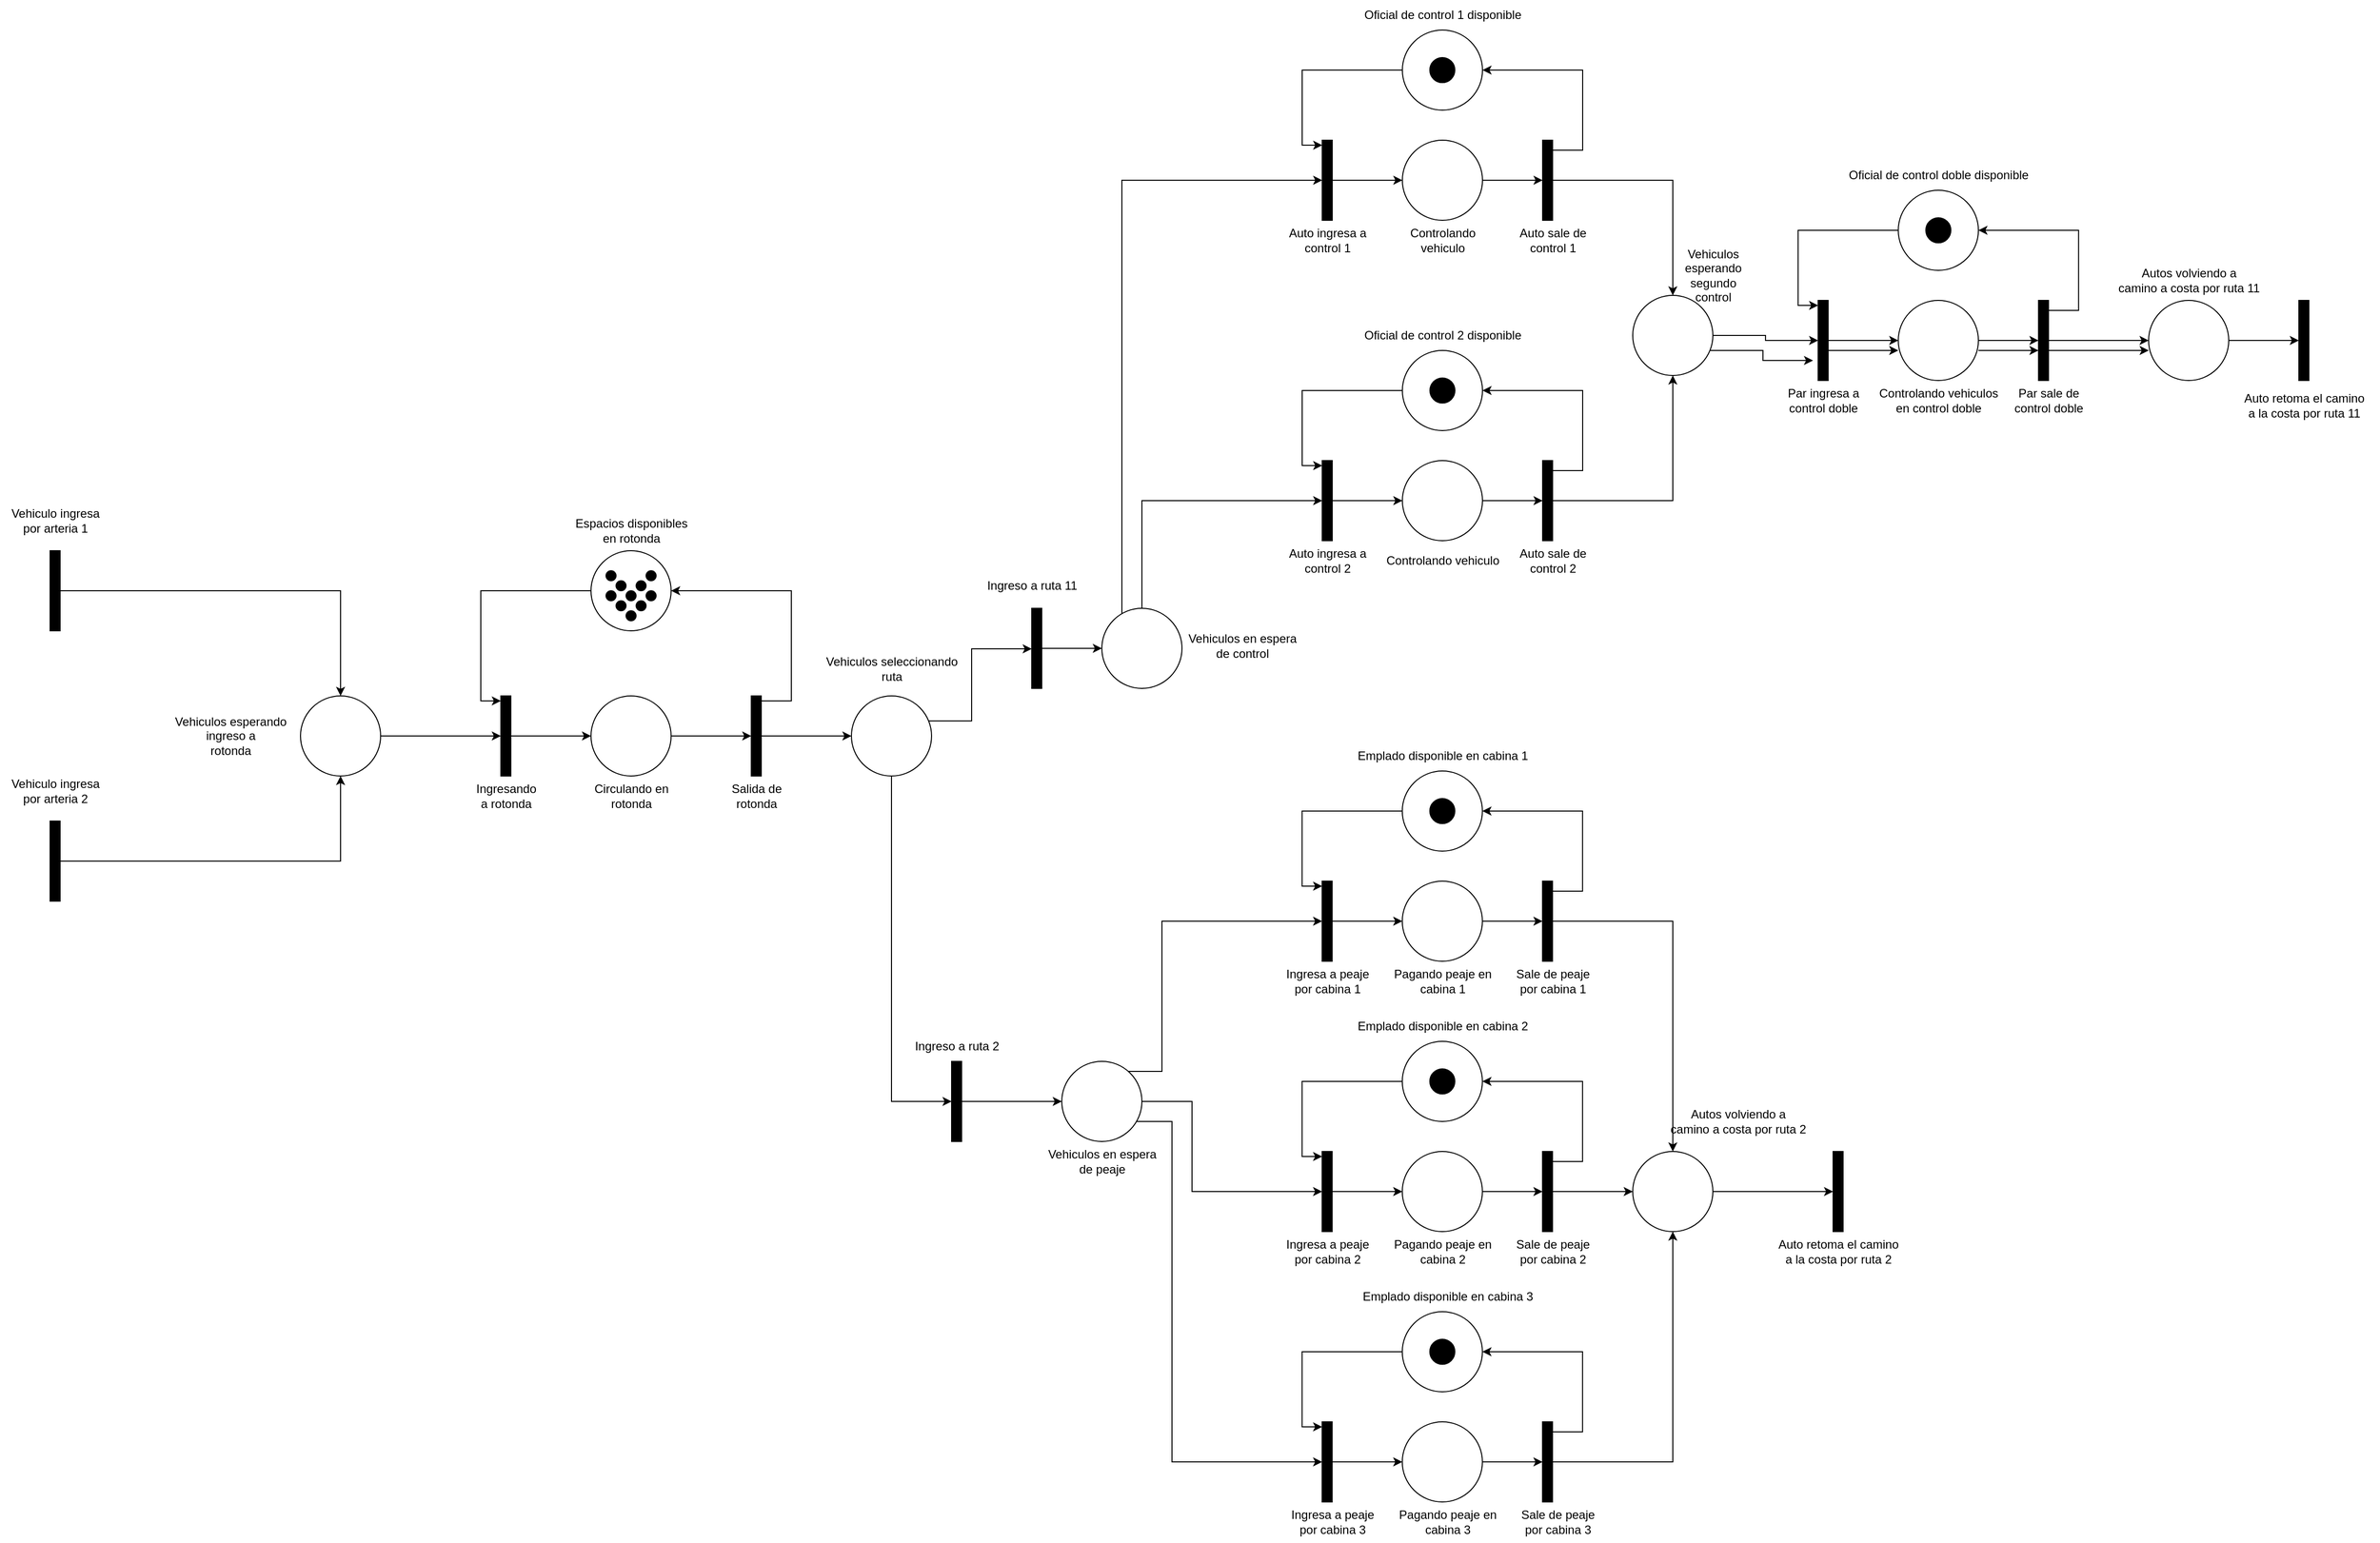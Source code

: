 <mxfile version="24.8.3">
  <diagram name="Page-1" id="QIeu3MbxbPxealTcZrC9">
    <mxGraphModel dx="4145" dy="2075" grid="1" gridSize="10" guides="1" tooltips="1" connect="1" arrows="1" fold="1" page="1" pageScale="1" pageWidth="1100" pageHeight="850" math="0" shadow="0">
      <root>
        <mxCell id="0" />
        <mxCell id="1" parent="0" />
        <mxCell id="9XWHqQ000PLASVVAu-tf-6" value="" style="edgeStyle=orthogonalEdgeStyle;rounded=0;orthogonalLoop=1;jettySize=auto;html=1;curved=0;entryX=0.5;entryY=0;entryDx=0;entryDy=0;" edge="1" parent="1" source="9XWHqQ000PLASVVAu-tf-1" target="9XWHqQ000PLASVVAu-tf-11">
          <mxGeometry relative="1" as="geometry">
            <mxPoint x="230" y="670" as="targetPoint" />
          </mxGeometry>
        </mxCell>
        <mxCell id="9XWHqQ000PLASVVAu-tf-1" value="" style="html=1;points=[[0,0,0,0,5],[0,1,0,0,-5],[1,0,0,0,5],[1,1,0,0,-5]];perimeter=orthogonalPerimeter;outlineConnect=0;targetShapes=umlLifeline;portConstraint=eastwest;newEdgeStyle={&quot;curved&quot;:0,&quot;rounded&quot;:0};fillColor=#000000;" vertex="1" parent="1">
          <mxGeometry x="150" y="630" width="10" height="80" as="geometry" />
        </mxCell>
        <mxCell id="9XWHqQ000PLASVVAu-tf-5" value="" style="edgeStyle=orthogonalEdgeStyle;rounded=0;orthogonalLoop=1;jettySize=auto;html=1;curved=0;entryX=0.5;entryY=1;entryDx=0;entryDy=0;" edge="1" parent="1" source="9XWHqQ000PLASVVAu-tf-2" target="9XWHqQ000PLASVVAu-tf-11">
          <mxGeometry relative="1" as="geometry">
            <mxPoint x="230" y="940" as="targetPoint" />
          </mxGeometry>
        </mxCell>
        <mxCell id="9XWHqQ000PLASVVAu-tf-2" value="" style="html=1;points=[[0,0,0,0,5],[0,1,0,0,-5],[1,0,0,0,5],[1,1,0,0,-5]];perimeter=orthogonalPerimeter;outlineConnect=0;targetShapes=umlLifeline;portConstraint=eastwest;newEdgeStyle={&quot;curved&quot;:0,&quot;rounded&quot;:0};fillColor=#000000;" vertex="1" parent="1">
          <mxGeometry x="150" y="900" width="10" height="80" as="geometry" />
        </mxCell>
        <mxCell id="9XWHqQ000PLASVVAu-tf-15" value="" style="edgeStyle=orthogonalEdgeStyle;rounded=0;orthogonalLoop=1;jettySize=auto;html=1;" edge="1" parent="1" source="9XWHqQ000PLASVVAu-tf-11" target="9XWHqQ000PLASVVAu-tf-14">
          <mxGeometry relative="1" as="geometry" />
        </mxCell>
        <mxCell id="9XWHqQ000PLASVVAu-tf-11" value="" style="ellipse;whiteSpace=wrap;html=1;aspect=fixed;" vertex="1" parent="1">
          <mxGeometry x="400" y="775" width="80" height="80" as="geometry" />
        </mxCell>
        <mxCell id="9XWHqQ000PLASVVAu-tf-18" value="" style="edgeStyle=orthogonalEdgeStyle;rounded=0;orthogonalLoop=1;jettySize=auto;html=1;curved=0;" edge="1" parent="1" source="9XWHqQ000PLASVVAu-tf-14" target="9XWHqQ000PLASVVAu-tf-17">
          <mxGeometry relative="1" as="geometry" />
        </mxCell>
        <mxCell id="9XWHqQ000PLASVVAu-tf-14" value="" style="html=1;points=[[0,0,0,0,5],[0,1,0,0,-5],[1,0,0,0,5],[1,1,0,0,-5]];perimeter=orthogonalPerimeter;outlineConnect=0;targetShapes=umlLifeline;portConstraint=eastwest;newEdgeStyle={&quot;curved&quot;:0,&quot;rounded&quot;:0};fillColor=#000000;" vertex="1" parent="1">
          <mxGeometry x="600" y="775" width="10" height="80" as="geometry" />
        </mxCell>
        <mxCell id="9XWHqQ000PLASVVAu-tf-16" value="" style="ellipse;whiteSpace=wrap;html=1;aspect=fixed;" vertex="1" parent="1">
          <mxGeometry x="690" y="630" width="80" height="80" as="geometry" />
        </mxCell>
        <mxCell id="9XWHqQ000PLASVVAu-tf-20" value="" style="edgeStyle=orthogonalEdgeStyle;rounded=0;orthogonalLoop=1;jettySize=auto;html=1;" edge="1" parent="1" source="9XWHqQ000PLASVVAu-tf-17" target="9XWHqQ000PLASVVAu-tf-19">
          <mxGeometry relative="1" as="geometry" />
        </mxCell>
        <mxCell id="9XWHqQ000PLASVVAu-tf-17" value="" style="ellipse;whiteSpace=wrap;html=1;aspect=fixed;" vertex="1" parent="1">
          <mxGeometry x="690" y="775" width="80" height="80" as="geometry" />
        </mxCell>
        <mxCell id="9XWHqQ000PLASVVAu-tf-32" style="edgeStyle=orthogonalEdgeStyle;rounded=0;orthogonalLoop=1;jettySize=auto;html=1;curved=0;entryX=1;entryY=0.5;entryDx=0;entryDy=0;" edge="1" parent="1" source="9XWHqQ000PLASVVAu-tf-19" target="9XWHqQ000PLASVVAu-tf-16">
          <mxGeometry relative="1" as="geometry">
            <Array as="points">
              <mxPoint x="890" y="780" />
              <mxPoint x="890" y="670" />
            </Array>
          </mxGeometry>
        </mxCell>
        <mxCell id="9XWHqQ000PLASVVAu-tf-36" value="" style="edgeStyle=orthogonalEdgeStyle;rounded=0;orthogonalLoop=1;jettySize=auto;html=1;curved=0;" edge="1" parent="1" source="9XWHqQ000PLASVVAu-tf-19" target="9XWHqQ000PLASVVAu-tf-35">
          <mxGeometry relative="1" as="geometry" />
        </mxCell>
        <mxCell id="9XWHqQ000PLASVVAu-tf-19" value="" style="html=1;points=[[0,0,0,0,5],[0,1,0,0,-5],[1,0,0,0,5],[1,1,0,0,-5]];perimeter=orthogonalPerimeter;outlineConnect=0;targetShapes=umlLifeline;portConstraint=eastwest;newEdgeStyle={&quot;curved&quot;:0,&quot;rounded&quot;:0};fillColor=#000000;" vertex="1" parent="1">
          <mxGeometry x="850" y="775" width="10" height="80" as="geometry" />
        </mxCell>
        <mxCell id="9XWHqQ000PLASVVAu-tf-21" value="" style="ellipse;whiteSpace=wrap;html=1;aspect=fixed;fillColor=#000000;" vertex="1" parent="1">
          <mxGeometry x="735" y="660" width="10" height="10" as="geometry" />
        </mxCell>
        <mxCell id="9XWHqQ000PLASVVAu-tf-22" value="" style="ellipse;whiteSpace=wrap;html=1;aspect=fixed;fillColor=#000000;" vertex="1" parent="1">
          <mxGeometry x="715" y="660" width="10" height="10" as="geometry" />
        </mxCell>
        <mxCell id="9XWHqQ000PLASVVAu-tf-23" value="" style="ellipse;whiteSpace=wrap;html=1;aspect=fixed;fillColor=#000000;" vertex="1" parent="1">
          <mxGeometry x="725" y="670" width="10" height="10" as="geometry" />
        </mxCell>
        <mxCell id="9XWHqQ000PLASVVAu-tf-24" value="" style="ellipse;whiteSpace=wrap;html=1;aspect=fixed;fillColor=#000000;" vertex="1" parent="1">
          <mxGeometry x="745" y="650" width="10" height="10" as="geometry" />
        </mxCell>
        <mxCell id="9XWHqQ000PLASVVAu-tf-25" value="" style="ellipse;whiteSpace=wrap;html=1;aspect=fixed;fillColor=#000000;" vertex="1" parent="1">
          <mxGeometry x="745" y="670" width="10" height="10" as="geometry" />
        </mxCell>
        <mxCell id="9XWHqQ000PLASVVAu-tf-26" value="" style="ellipse;whiteSpace=wrap;html=1;aspect=fixed;fillColor=#000000;" vertex="1" parent="1">
          <mxGeometry x="735" y="680" width="10" height="10" as="geometry" />
        </mxCell>
        <mxCell id="9XWHqQ000PLASVVAu-tf-27" value="" style="ellipse;whiteSpace=wrap;html=1;aspect=fixed;fillColor=#000000;" vertex="1" parent="1">
          <mxGeometry x="705" y="650" width="10" height="10" as="geometry" />
        </mxCell>
        <mxCell id="9XWHqQ000PLASVVAu-tf-28" value="" style="ellipse;whiteSpace=wrap;html=1;aspect=fixed;fillColor=#000000;" vertex="1" parent="1">
          <mxGeometry x="705" y="670" width="10" height="10" as="geometry" />
        </mxCell>
        <mxCell id="9XWHqQ000PLASVVAu-tf-29" value="" style="ellipse;whiteSpace=wrap;html=1;aspect=fixed;fillColor=#000000;" vertex="1" parent="1">
          <mxGeometry x="715" y="680" width="10" height="10" as="geometry" />
        </mxCell>
        <mxCell id="9XWHqQ000PLASVVAu-tf-30" value="" style="ellipse;whiteSpace=wrap;html=1;aspect=fixed;fillColor=#000000;" vertex="1" parent="1">
          <mxGeometry x="725" y="690" width="10" height="10" as="geometry" />
        </mxCell>
        <mxCell id="9XWHqQ000PLASVVAu-tf-34" style="edgeStyle=orthogonalEdgeStyle;rounded=0;orthogonalLoop=1;jettySize=auto;html=1;entryX=0;entryY=0;entryDx=0;entryDy=5;entryPerimeter=0;" edge="1" parent="1" source="9XWHqQ000PLASVVAu-tf-16" target="9XWHqQ000PLASVVAu-tf-14">
          <mxGeometry relative="1" as="geometry">
            <Array as="points">
              <mxPoint x="580" y="670" />
              <mxPoint x="580" y="780" />
            </Array>
          </mxGeometry>
        </mxCell>
        <mxCell id="9XWHqQ000PLASVVAu-tf-40" style="edgeStyle=orthogonalEdgeStyle;rounded=0;orthogonalLoop=1;jettySize=auto;html=1;" edge="1" parent="1" source="9XWHqQ000PLASVVAu-tf-35" target="9XWHqQ000PLASVVAu-tf-39">
          <mxGeometry relative="1" as="geometry">
            <mxPoint x="1120" y="670" as="targetPoint" />
            <Array as="points">
              <mxPoint x="1070" y="800" />
              <mxPoint x="1070" y="728" />
            </Array>
          </mxGeometry>
        </mxCell>
        <mxCell id="9XWHqQ000PLASVVAu-tf-110" style="edgeStyle=orthogonalEdgeStyle;rounded=0;orthogonalLoop=1;jettySize=auto;html=1;" edge="1" parent="1" source="9XWHqQ000PLASVVAu-tf-35" target="9XWHqQ000PLASVVAu-tf-75">
          <mxGeometry relative="1" as="geometry" />
        </mxCell>
        <mxCell id="9XWHqQ000PLASVVAu-tf-35" value="" style="ellipse;whiteSpace=wrap;html=1;aspect=fixed;" vertex="1" parent="1">
          <mxGeometry x="950" y="775" width="80" height="80" as="geometry" />
        </mxCell>
        <mxCell id="9XWHqQ000PLASVVAu-tf-42" value="" style="edgeStyle=orthogonalEdgeStyle;rounded=0;orthogonalLoop=1;jettySize=auto;html=1;curved=0;" edge="1" parent="1" source="9XWHqQ000PLASVVAu-tf-39" target="9XWHqQ000PLASVVAu-tf-41">
          <mxGeometry relative="1" as="geometry" />
        </mxCell>
        <mxCell id="9XWHqQ000PLASVVAu-tf-39" value="" style="html=1;points=[[0,0,0,0,5],[0,1,0,0,-5],[1,0,0,0,5],[1,1,0,0,-5]];perimeter=orthogonalPerimeter;outlineConnect=0;targetShapes=umlLifeline;portConstraint=eastwest;newEdgeStyle={&quot;curved&quot;:0,&quot;rounded&quot;:0};fillColor=#000000;" vertex="1" parent="1">
          <mxGeometry x="1130" y="687.5" width="10" height="80" as="geometry" />
        </mxCell>
        <mxCell id="9XWHqQ000PLASVVAu-tf-44" style="edgeStyle=orthogonalEdgeStyle;rounded=0;orthogonalLoop=1;jettySize=auto;html=1;" edge="1" parent="1" source="9XWHqQ000PLASVVAu-tf-41" target="9XWHqQ000PLASVVAu-tf-43">
          <mxGeometry relative="1" as="geometry">
            <Array as="points">
              <mxPoint x="1220" y="260" />
            </Array>
          </mxGeometry>
        </mxCell>
        <mxCell id="9XWHqQ000PLASVVAu-tf-105" style="edgeStyle=orthogonalEdgeStyle;rounded=0;orthogonalLoop=1;jettySize=auto;html=1;" edge="1" parent="1" source="9XWHqQ000PLASVVAu-tf-41" target="9XWHqQ000PLASVVAu-tf-55">
          <mxGeometry relative="1" as="geometry">
            <Array as="points">
              <mxPoint x="1240" y="580" />
            </Array>
          </mxGeometry>
        </mxCell>
        <mxCell id="9XWHqQ000PLASVVAu-tf-41" value="" style="ellipse;whiteSpace=wrap;html=1;aspect=fixed;" vertex="1" parent="1">
          <mxGeometry x="1200" y="687.5" width="80" height="80" as="geometry" />
        </mxCell>
        <mxCell id="9XWHqQ000PLASVVAu-tf-47" value="" style="edgeStyle=orthogonalEdgeStyle;rounded=0;orthogonalLoop=1;jettySize=auto;html=1;curved=0;" edge="1" parent="1" source="9XWHqQ000PLASVVAu-tf-43" target="9XWHqQ000PLASVVAu-tf-46">
          <mxGeometry relative="1" as="geometry" />
        </mxCell>
        <mxCell id="9XWHqQ000PLASVVAu-tf-43" value="" style="html=1;points=[[0,0,0,0,5],[0,1,0,0,-5],[1,0,0,0,5],[1,1,0,0,-5]];perimeter=orthogonalPerimeter;outlineConnect=0;targetShapes=umlLifeline;portConstraint=eastwest;newEdgeStyle={&quot;curved&quot;:0,&quot;rounded&quot;:0};fillColor=#000000;" vertex="1" parent="1">
          <mxGeometry x="1420" y="220" width="10" height="80" as="geometry" />
        </mxCell>
        <mxCell id="9XWHqQ000PLASVVAu-tf-45" value="" style="ellipse;whiteSpace=wrap;html=1;aspect=fixed;" vertex="1" parent="1">
          <mxGeometry x="1500" y="110" width="80" height="80" as="geometry" />
        </mxCell>
        <mxCell id="9XWHqQ000PLASVVAu-tf-49" value="" style="edgeStyle=orthogonalEdgeStyle;rounded=0;orthogonalLoop=1;jettySize=auto;html=1;" edge="1" parent="1" source="9XWHqQ000PLASVVAu-tf-46" target="9XWHqQ000PLASVVAu-tf-48">
          <mxGeometry relative="1" as="geometry" />
        </mxCell>
        <mxCell id="9XWHqQ000PLASVVAu-tf-46" value="" style="ellipse;whiteSpace=wrap;html=1;aspect=fixed;" vertex="1" parent="1">
          <mxGeometry x="1500" y="220" width="80" height="80" as="geometry" />
        </mxCell>
        <mxCell id="9XWHqQ000PLASVVAu-tf-50" style="edgeStyle=orthogonalEdgeStyle;rounded=0;orthogonalLoop=1;jettySize=auto;html=1;curved=0;entryX=1;entryY=0.5;entryDx=0;entryDy=0;" edge="1" parent="1" source="9XWHqQ000PLASVVAu-tf-48" target="9XWHqQ000PLASVVAu-tf-45">
          <mxGeometry relative="1" as="geometry">
            <Array as="points">
              <mxPoint x="1680" y="230" />
              <mxPoint x="1680" y="150" />
            </Array>
          </mxGeometry>
        </mxCell>
        <mxCell id="9XWHqQ000PLASVVAu-tf-199" style="edgeStyle=orthogonalEdgeStyle;rounded=0;orthogonalLoop=1;jettySize=auto;html=1;curved=0;entryX=0.5;entryY=0;entryDx=0;entryDy=0;" edge="1" parent="1" source="9XWHqQ000PLASVVAu-tf-48" target="9XWHqQ000PLASVVAu-tf-197">
          <mxGeometry relative="1" as="geometry" />
        </mxCell>
        <mxCell id="9XWHqQ000PLASVVAu-tf-48" value="" style="html=1;points=[[0,0,0,0,5],[0,1,0,0,-5],[1,0,0,0,5],[1,1,0,0,-5]];perimeter=orthogonalPerimeter;outlineConnect=0;targetShapes=umlLifeline;portConstraint=eastwest;newEdgeStyle={&quot;curved&quot;:0,&quot;rounded&quot;:0};fillColor=#000000;" vertex="1" parent="1">
          <mxGeometry x="1640" y="220" width="10" height="80" as="geometry" />
        </mxCell>
        <mxCell id="9XWHqQ000PLASVVAu-tf-51" style="edgeStyle=orthogonalEdgeStyle;rounded=0;orthogonalLoop=1;jettySize=auto;html=1;entryX=0;entryY=0;entryDx=0;entryDy=5;entryPerimeter=0;" edge="1" parent="1" source="9XWHqQ000PLASVVAu-tf-45" target="9XWHqQ000PLASVVAu-tf-43">
          <mxGeometry relative="1" as="geometry">
            <Array as="points">
              <mxPoint x="1400" y="150" />
              <mxPoint x="1400" y="225" />
            </Array>
          </mxGeometry>
        </mxCell>
        <mxCell id="9XWHqQ000PLASVVAu-tf-53" value="" style="ellipse;whiteSpace=wrap;html=1;aspect=fixed;fillColor=#000000;" vertex="1" parent="1">
          <mxGeometry x="1527.41" y="137.5" width="25" height="25" as="geometry" />
        </mxCell>
        <mxCell id="9XWHqQ000PLASVVAu-tf-54" value="" style="edgeStyle=orthogonalEdgeStyle;rounded=0;orthogonalLoop=1;jettySize=auto;html=1;curved=0;" edge="1" parent="1" source="9XWHqQ000PLASVVAu-tf-55" target="9XWHqQ000PLASVVAu-tf-58">
          <mxGeometry relative="1" as="geometry">
            <Array as="points">
              <mxPoint x="1470" y="580" />
              <mxPoint x="1470" y="580" />
            </Array>
          </mxGeometry>
        </mxCell>
        <mxCell id="9XWHqQ000PLASVVAu-tf-55" value="" style="html=1;points=[[0,0,0,0,5],[0,1,0,0,-5],[1,0,0,0,5],[1,1,0,0,-5]];perimeter=orthogonalPerimeter;outlineConnect=0;targetShapes=umlLifeline;portConstraint=eastwest;newEdgeStyle={&quot;curved&quot;:0,&quot;rounded&quot;:0};fillColor=#000000;" vertex="1" parent="1">
          <mxGeometry x="1420" y="540" width="10" height="80" as="geometry" />
        </mxCell>
        <mxCell id="9XWHqQ000PLASVVAu-tf-56" value="" style="ellipse;whiteSpace=wrap;html=1;aspect=fixed;" vertex="1" parent="1">
          <mxGeometry x="1500" y="430" width="80" height="80" as="geometry" />
        </mxCell>
        <mxCell id="9XWHqQ000PLASVVAu-tf-57" value="" style="edgeStyle=orthogonalEdgeStyle;rounded=0;orthogonalLoop=1;jettySize=auto;html=1;" edge="1" parent="1" source="9XWHqQ000PLASVVAu-tf-58" target="9XWHqQ000PLASVVAu-tf-60">
          <mxGeometry relative="1" as="geometry">
            <Array as="points">
              <mxPoint x="1610" y="580" />
              <mxPoint x="1610" y="580" />
            </Array>
          </mxGeometry>
        </mxCell>
        <mxCell id="9XWHqQ000PLASVVAu-tf-58" value="" style="ellipse;whiteSpace=wrap;html=1;aspect=fixed;" vertex="1" parent="1">
          <mxGeometry x="1500" y="540" width="80" height="80" as="geometry" />
        </mxCell>
        <mxCell id="9XWHqQ000PLASVVAu-tf-59" style="edgeStyle=orthogonalEdgeStyle;rounded=0;orthogonalLoop=1;jettySize=auto;html=1;curved=0;entryX=1;entryY=0.5;entryDx=0;entryDy=0;" edge="1" parent="1" source="9XWHqQ000PLASVVAu-tf-60" target="9XWHqQ000PLASVVAu-tf-56">
          <mxGeometry relative="1" as="geometry">
            <Array as="points">
              <mxPoint x="1680" y="550" />
              <mxPoint x="1680" y="470" />
            </Array>
          </mxGeometry>
        </mxCell>
        <mxCell id="9XWHqQ000PLASVVAu-tf-198" style="edgeStyle=orthogonalEdgeStyle;rounded=0;orthogonalLoop=1;jettySize=auto;html=1;curved=0;" edge="1" parent="1" source="9XWHqQ000PLASVVAu-tf-60" target="9XWHqQ000PLASVVAu-tf-197">
          <mxGeometry relative="1" as="geometry" />
        </mxCell>
        <mxCell id="9XWHqQ000PLASVVAu-tf-60" value="" style="html=1;points=[[0,0,0,0,5],[0,1,0,0,-5],[1,0,0,0,5],[1,1,0,0,-5]];perimeter=orthogonalPerimeter;outlineConnect=0;targetShapes=umlLifeline;portConstraint=eastwest;newEdgeStyle={&quot;curved&quot;:0,&quot;rounded&quot;:0};fillColor=#000000;" vertex="1" parent="1">
          <mxGeometry x="1640" y="540" width="10" height="80" as="geometry" />
        </mxCell>
        <mxCell id="9XWHqQ000PLASVVAu-tf-61" style="edgeStyle=orthogonalEdgeStyle;rounded=0;orthogonalLoop=1;jettySize=auto;html=1;entryX=0;entryY=0;entryDx=0;entryDy=5;entryPerimeter=0;" edge="1" parent="1" source="9XWHqQ000PLASVVAu-tf-56" target="9XWHqQ000PLASVVAu-tf-55">
          <mxGeometry relative="1" as="geometry">
            <Array as="points">
              <mxPoint x="1400" y="470" />
              <mxPoint x="1400" y="545" />
            </Array>
          </mxGeometry>
        </mxCell>
        <mxCell id="9XWHqQ000PLASVVAu-tf-63" value="" style="ellipse;whiteSpace=wrap;html=1;aspect=fixed;fillColor=#000000;" vertex="1" parent="1">
          <mxGeometry x="1527.5" y="457.5" width="25" height="25" as="geometry" />
        </mxCell>
        <mxCell id="9XWHqQ000PLASVVAu-tf-74" value="" style="edgeStyle=orthogonalEdgeStyle;rounded=0;orthogonalLoop=1;jettySize=auto;html=1;" edge="1" parent="1" source="9XWHqQ000PLASVVAu-tf-68" target="9XWHqQ000PLASVVAu-tf-73">
          <mxGeometry relative="1" as="geometry" />
        </mxCell>
        <mxCell id="9XWHqQ000PLASVVAu-tf-68" value="" style="ellipse;whiteSpace=wrap;html=1;aspect=fixed;" vertex="1" parent="1">
          <mxGeometry x="2245" y="380" width="80" height="80" as="geometry" />
        </mxCell>
        <mxCell id="9XWHqQ000PLASVVAu-tf-73" value="" style="html=1;points=[[0,0,0,0,5],[0,1,0,0,-5],[1,0,0,0,5],[1,1,0,0,-5]];perimeter=orthogonalPerimeter;outlineConnect=0;targetShapes=umlLifeline;portConstraint=eastwest;newEdgeStyle={&quot;curved&quot;:0,&quot;rounded&quot;:0};fillColor=#000000;" vertex="1" parent="1">
          <mxGeometry x="2395" y="380" width="10" height="80" as="geometry" />
        </mxCell>
        <mxCell id="9XWHqQ000PLASVVAu-tf-114" value="" style="edgeStyle=orthogonalEdgeStyle;rounded=0;orthogonalLoop=1;jettySize=auto;html=1;curved=0;" edge="1" parent="1" source="9XWHqQ000PLASVVAu-tf-75" target="9XWHqQ000PLASVVAu-tf-109">
          <mxGeometry relative="1" as="geometry" />
        </mxCell>
        <mxCell id="9XWHqQ000PLASVVAu-tf-75" value="" style="html=1;points=[[0,0,0,0,5],[0,1,0,0,-5],[1,0,0,0,5],[1,1,0,0,-5]];perimeter=orthogonalPerimeter;outlineConnect=0;targetShapes=umlLifeline;portConstraint=eastwest;newEdgeStyle={&quot;curved&quot;:0,&quot;rounded&quot;:0};fillColor=#000000;" vertex="1" parent="1">
          <mxGeometry x="1050" y="1140" width="10" height="80" as="geometry" />
        </mxCell>
        <mxCell id="9XWHqQ000PLASVVAu-tf-76" value="" style="edgeStyle=orthogonalEdgeStyle;rounded=0;orthogonalLoop=1;jettySize=auto;html=1;curved=0;" edge="1" parent="1" source="9XWHqQ000PLASVVAu-tf-77" target="9XWHqQ000PLASVVAu-tf-80">
          <mxGeometry relative="1" as="geometry" />
        </mxCell>
        <mxCell id="9XWHqQ000PLASVVAu-tf-77" value="" style="html=1;points=[[0,0,0,0,5],[0,1,0,0,-5],[1,0,0,0,5],[1,1,0,0,-5]];perimeter=orthogonalPerimeter;outlineConnect=0;targetShapes=umlLifeline;portConstraint=eastwest;newEdgeStyle={&quot;curved&quot;:0,&quot;rounded&quot;:0};fillColor=#000000;" vertex="1" parent="1">
          <mxGeometry x="1419.91" y="960" width="10" height="80" as="geometry" />
        </mxCell>
        <mxCell id="9XWHqQ000PLASVVAu-tf-78" value="" style="ellipse;whiteSpace=wrap;html=1;aspect=fixed;" vertex="1" parent="1">
          <mxGeometry x="1499.91" y="850" width="80" height="80" as="geometry" />
        </mxCell>
        <mxCell id="9XWHqQ000PLASVVAu-tf-79" value="" style="edgeStyle=orthogonalEdgeStyle;rounded=0;orthogonalLoop=1;jettySize=auto;html=1;" edge="1" parent="1" source="9XWHqQ000PLASVVAu-tf-80" target="9XWHqQ000PLASVVAu-tf-82">
          <mxGeometry relative="1" as="geometry" />
        </mxCell>
        <mxCell id="9XWHqQ000PLASVVAu-tf-80" value="" style="ellipse;whiteSpace=wrap;html=1;aspect=fixed;" vertex="1" parent="1">
          <mxGeometry x="1499.91" y="960" width="80" height="80" as="geometry" />
        </mxCell>
        <mxCell id="9XWHqQ000PLASVVAu-tf-81" style="edgeStyle=orthogonalEdgeStyle;rounded=0;orthogonalLoop=1;jettySize=auto;html=1;curved=0;entryX=1;entryY=0.5;entryDx=0;entryDy=0;" edge="1" parent="1" source="9XWHqQ000PLASVVAu-tf-82" target="9XWHqQ000PLASVVAu-tf-78">
          <mxGeometry relative="1" as="geometry">
            <Array as="points">
              <mxPoint x="1679.91" y="970" />
              <mxPoint x="1679.91" y="890" />
            </Array>
          </mxGeometry>
        </mxCell>
        <mxCell id="9XWHqQ000PLASVVAu-tf-119" style="edgeStyle=orthogonalEdgeStyle;rounded=0;orthogonalLoop=1;jettySize=auto;html=1;curved=0;entryX=0.5;entryY=0;entryDx=0;entryDy=0;" edge="1" parent="1" source="9XWHqQ000PLASVVAu-tf-82" target="9XWHqQ000PLASVVAu-tf-115">
          <mxGeometry relative="1" as="geometry" />
        </mxCell>
        <mxCell id="9XWHqQ000PLASVVAu-tf-82" value="" style="html=1;points=[[0,0,0,0,5],[0,1,0,0,-5],[1,0,0,0,5],[1,1,0,0,-5]];perimeter=orthogonalPerimeter;outlineConnect=0;targetShapes=umlLifeline;portConstraint=eastwest;newEdgeStyle={&quot;curved&quot;:0,&quot;rounded&quot;:0};fillColor=#000000;" vertex="1" parent="1">
          <mxGeometry x="1639.91" y="960" width="10" height="80" as="geometry" />
        </mxCell>
        <mxCell id="9XWHqQ000PLASVVAu-tf-83" style="edgeStyle=orthogonalEdgeStyle;rounded=0;orthogonalLoop=1;jettySize=auto;html=1;entryX=0;entryY=0;entryDx=0;entryDy=5;entryPerimeter=0;" edge="1" parent="1" source="9XWHqQ000PLASVVAu-tf-78" target="9XWHqQ000PLASVVAu-tf-77">
          <mxGeometry relative="1" as="geometry">
            <Array as="points">
              <mxPoint x="1399.91" y="890" />
              <mxPoint x="1399.91" y="965" />
            </Array>
          </mxGeometry>
        </mxCell>
        <mxCell id="9XWHqQ000PLASVVAu-tf-84" value="" style="ellipse;whiteSpace=wrap;html=1;aspect=fixed;fillColor=#000000;" vertex="1" parent="1">
          <mxGeometry x="1527.41" y="877.5" width="25" height="25" as="geometry" />
        </mxCell>
        <mxCell id="9XWHqQ000PLASVVAu-tf-87" value="" style="edgeStyle=orthogonalEdgeStyle;rounded=0;orthogonalLoop=1;jettySize=auto;html=1;curved=0;" edge="1" parent="1" source="9XWHqQ000PLASVVAu-tf-88" target="9XWHqQ000PLASVVAu-tf-91">
          <mxGeometry relative="1" as="geometry" />
        </mxCell>
        <mxCell id="9XWHqQ000PLASVVAu-tf-88" value="" style="html=1;points=[[0,0,0,0,5],[0,1,0,0,-5],[1,0,0,0,5],[1,1,0,0,-5]];perimeter=orthogonalPerimeter;outlineConnect=0;targetShapes=umlLifeline;portConstraint=eastwest;newEdgeStyle={&quot;curved&quot;:0,&quot;rounded&quot;:0};fillColor=#000000;" vertex="1" parent="1">
          <mxGeometry x="1419.91" y="1230" width="10" height="80" as="geometry" />
        </mxCell>
        <mxCell id="9XWHqQ000PLASVVAu-tf-89" value="" style="ellipse;whiteSpace=wrap;html=1;aspect=fixed;" vertex="1" parent="1">
          <mxGeometry x="1499.91" y="1120" width="80" height="80" as="geometry" />
        </mxCell>
        <mxCell id="9XWHqQ000PLASVVAu-tf-90" value="" style="edgeStyle=orthogonalEdgeStyle;rounded=0;orthogonalLoop=1;jettySize=auto;html=1;" edge="1" parent="1" source="9XWHqQ000PLASVVAu-tf-91" target="9XWHqQ000PLASVVAu-tf-93">
          <mxGeometry relative="1" as="geometry" />
        </mxCell>
        <mxCell id="9XWHqQ000PLASVVAu-tf-91" value="" style="ellipse;whiteSpace=wrap;html=1;aspect=fixed;" vertex="1" parent="1">
          <mxGeometry x="1499.91" y="1230" width="80" height="80" as="geometry" />
        </mxCell>
        <mxCell id="9XWHqQ000PLASVVAu-tf-92" style="edgeStyle=orthogonalEdgeStyle;rounded=0;orthogonalLoop=1;jettySize=auto;html=1;curved=0;entryX=1;entryY=0.5;entryDx=0;entryDy=0;" edge="1" parent="1" source="9XWHqQ000PLASVVAu-tf-93" target="9XWHqQ000PLASVVAu-tf-89">
          <mxGeometry relative="1" as="geometry">
            <Array as="points">
              <mxPoint x="1679.91" y="1240" />
              <mxPoint x="1679.91" y="1160" />
            </Array>
          </mxGeometry>
        </mxCell>
        <mxCell id="9XWHqQ000PLASVVAu-tf-117" value="" style="edgeStyle=orthogonalEdgeStyle;rounded=0;orthogonalLoop=1;jettySize=auto;html=1;curved=0;" edge="1" parent="1" source="9XWHqQ000PLASVVAu-tf-93" target="9XWHqQ000PLASVVAu-tf-115">
          <mxGeometry relative="1" as="geometry" />
        </mxCell>
        <mxCell id="9XWHqQ000PLASVVAu-tf-93" value="" style="html=1;points=[[0,0,0,0,5],[0,1,0,0,-5],[1,0,0,0,5],[1,1,0,0,-5]];perimeter=orthogonalPerimeter;outlineConnect=0;targetShapes=umlLifeline;portConstraint=eastwest;newEdgeStyle={&quot;curved&quot;:0,&quot;rounded&quot;:0};fillColor=#000000;" vertex="1" parent="1">
          <mxGeometry x="1639.91" y="1230" width="10" height="80" as="geometry" />
        </mxCell>
        <mxCell id="9XWHqQ000PLASVVAu-tf-94" style="edgeStyle=orthogonalEdgeStyle;rounded=0;orthogonalLoop=1;jettySize=auto;html=1;entryX=0;entryY=0;entryDx=0;entryDy=5;entryPerimeter=0;" edge="1" parent="1" source="9XWHqQ000PLASVVAu-tf-89" target="9XWHqQ000PLASVVAu-tf-88">
          <mxGeometry relative="1" as="geometry">
            <Array as="points">
              <mxPoint x="1399.91" y="1160" />
              <mxPoint x="1399.91" y="1235" />
            </Array>
          </mxGeometry>
        </mxCell>
        <mxCell id="9XWHqQ000PLASVVAu-tf-95" value="" style="ellipse;whiteSpace=wrap;html=1;aspect=fixed;fillColor=#000000;" vertex="1" parent="1">
          <mxGeometry x="1527.41" y="1147.5" width="25" height="25" as="geometry" />
        </mxCell>
        <mxCell id="9XWHqQ000PLASVVAu-tf-96" value="" style="edgeStyle=orthogonalEdgeStyle;rounded=0;orthogonalLoop=1;jettySize=auto;html=1;curved=0;" edge="1" parent="1" source="9XWHqQ000PLASVVAu-tf-97" target="9XWHqQ000PLASVVAu-tf-100">
          <mxGeometry relative="1" as="geometry" />
        </mxCell>
        <mxCell id="9XWHqQ000PLASVVAu-tf-97" value="" style="html=1;points=[[0,0,0,0,5],[0,1,0,0,-5],[1,0,0,0,5],[1,1,0,0,-5]];perimeter=orthogonalPerimeter;outlineConnect=0;targetShapes=umlLifeline;portConstraint=eastwest;newEdgeStyle={&quot;curved&quot;:0,&quot;rounded&quot;:0};fillColor=#000000;" vertex="1" parent="1">
          <mxGeometry x="1419.91" y="1500" width="10" height="80" as="geometry" />
        </mxCell>
        <mxCell id="9XWHqQ000PLASVVAu-tf-98" value="" style="ellipse;whiteSpace=wrap;html=1;aspect=fixed;" vertex="1" parent="1">
          <mxGeometry x="1499.91" y="1390" width="80" height="80" as="geometry" />
        </mxCell>
        <mxCell id="9XWHqQ000PLASVVAu-tf-99" value="" style="edgeStyle=orthogonalEdgeStyle;rounded=0;orthogonalLoop=1;jettySize=auto;html=1;" edge="1" parent="1" source="9XWHqQ000PLASVVAu-tf-100" target="9XWHqQ000PLASVVAu-tf-102">
          <mxGeometry relative="1" as="geometry" />
        </mxCell>
        <mxCell id="9XWHqQ000PLASVVAu-tf-100" value="" style="ellipse;whiteSpace=wrap;html=1;aspect=fixed;" vertex="1" parent="1">
          <mxGeometry x="1499.91" y="1500" width="80" height="80" as="geometry" />
        </mxCell>
        <mxCell id="9XWHqQ000PLASVVAu-tf-101" style="edgeStyle=orthogonalEdgeStyle;rounded=0;orthogonalLoop=1;jettySize=auto;html=1;curved=0;entryX=1;entryY=0.5;entryDx=0;entryDy=0;" edge="1" parent="1" source="9XWHqQ000PLASVVAu-tf-102" target="9XWHqQ000PLASVVAu-tf-98">
          <mxGeometry relative="1" as="geometry">
            <Array as="points">
              <mxPoint x="1679.91" y="1510" />
              <mxPoint x="1679.91" y="1430" />
            </Array>
          </mxGeometry>
        </mxCell>
        <mxCell id="9XWHqQ000PLASVVAu-tf-118" style="edgeStyle=orthogonalEdgeStyle;rounded=0;orthogonalLoop=1;jettySize=auto;html=1;curved=0;entryX=0.5;entryY=1;entryDx=0;entryDy=0;" edge="1" parent="1" source="9XWHqQ000PLASVVAu-tf-102" target="9XWHqQ000PLASVVAu-tf-115">
          <mxGeometry relative="1" as="geometry" />
        </mxCell>
        <mxCell id="9XWHqQ000PLASVVAu-tf-102" value="" style="html=1;points=[[0,0,0,0,5],[0,1,0,0,-5],[1,0,0,0,5],[1,1,0,0,-5]];perimeter=orthogonalPerimeter;outlineConnect=0;targetShapes=umlLifeline;portConstraint=eastwest;newEdgeStyle={&quot;curved&quot;:0,&quot;rounded&quot;:0};fillColor=#000000;" vertex="1" parent="1">
          <mxGeometry x="1639.91" y="1500" width="10" height="80" as="geometry" />
        </mxCell>
        <mxCell id="9XWHqQ000PLASVVAu-tf-103" style="edgeStyle=orthogonalEdgeStyle;rounded=0;orthogonalLoop=1;jettySize=auto;html=1;entryX=0;entryY=0;entryDx=0;entryDy=5;entryPerimeter=0;" edge="1" parent="1" source="9XWHqQ000PLASVVAu-tf-98" target="9XWHqQ000PLASVVAu-tf-97">
          <mxGeometry relative="1" as="geometry">
            <Array as="points">
              <mxPoint x="1399.91" y="1430" />
              <mxPoint x="1399.91" y="1505" />
            </Array>
          </mxGeometry>
        </mxCell>
        <mxCell id="9XWHqQ000PLASVVAu-tf-104" value="" style="ellipse;whiteSpace=wrap;html=1;aspect=fixed;fillColor=#000000;" vertex="1" parent="1">
          <mxGeometry x="1527.41" y="1417.5" width="25" height="25" as="geometry" />
        </mxCell>
        <mxCell id="9XWHqQ000PLASVVAu-tf-111" style="edgeStyle=orthogonalEdgeStyle;rounded=0;orthogonalLoop=1;jettySize=auto;html=1;" edge="1" parent="1" source="9XWHqQ000PLASVVAu-tf-109" target="9XWHqQ000PLASVVAu-tf-88">
          <mxGeometry relative="1" as="geometry">
            <Array as="points">
              <mxPoint x="1290" y="1180" />
              <mxPoint x="1290" y="1270" />
            </Array>
          </mxGeometry>
        </mxCell>
        <mxCell id="9XWHqQ000PLASVVAu-tf-112" style="edgeStyle=orthogonalEdgeStyle;rounded=0;orthogonalLoop=1;jettySize=auto;html=1;" edge="1" parent="1" source="9XWHqQ000PLASVVAu-tf-109" target="9XWHqQ000PLASVVAu-tf-77">
          <mxGeometry relative="1" as="geometry">
            <Array as="points">
              <mxPoint x="1260" y="1150" />
              <mxPoint x="1260" y="1000" />
            </Array>
          </mxGeometry>
        </mxCell>
        <mxCell id="9XWHqQ000PLASVVAu-tf-113" style="edgeStyle=orthogonalEdgeStyle;rounded=0;orthogonalLoop=1;jettySize=auto;html=1;" edge="1" parent="1" source="9XWHqQ000PLASVVAu-tf-109" target="9XWHqQ000PLASVVAu-tf-97">
          <mxGeometry relative="1" as="geometry">
            <Array as="points">
              <mxPoint x="1270" y="1200" />
              <mxPoint x="1270" y="1540" />
            </Array>
          </mxGeometry>
        </mxCell>
        <mxCell id="9XWHqQ000PLASVVAu-tf-109" value="" style="ellipse;whiteSpace=wrap;html=1;aspect=fixed;" vertex="1" parent="1">
          <mxGeometry x="1160" y="1140" width="80" height="80" as="geometry" />
        </mxCell>
        <mxCell id="9XWHqQ000PLASVVAu-tf-121" value="" style="edgeStyle=orthogonalEdgeStyle;rounded=0;orthogonalLoop=1;jettySize=auto;html=1;" edge="1" parent="1" source="9XWHqQ000PLASVVAu-tf-115" target="9XWHqQ000PLASVVAu-tf-120">
          <mxGeometry relative="1" as="geometry" />
        </mxCell>
        <mxCell id="9XWHqQ000PLASVVAu-tf-115" value="" style="ellipse;whiteSpace=wrap;html=1;aspect=fixed;" vertex="1" parent="1">
          <mxGeometry x="1730" y="1230" width="80" height="80" as="geometry" />
        </mxCell>
        <mxCell id="9XWHqQ000PLASVVAu-tf-120" value="" style="html=1;points=[[0,0,0,0,5],[0,1,0,0,-5],[1,0,0,0,5],[1,1,0,0,-5]];perimeter=orthogonalPerimeter;outlineConnect=0;targetShapes=umlLifeline;portConstraint=eastwest;newEdgeStyle={&quot;curved&quot;:0,&quot;rounded&quot;:0};fillColor=#000000;" vertex="1" parent="1">
          <mxGeometry x="1930" y="1230" width="10" height="80" as="geometry" />
        </mxCell>
        <mxCell id="9XWHqQ000PLASVVAu-tf-122" value="&lt;div&gt;Vehiculo ingresa&lt;/div&gt;&lt;div&gt;por arteria 1&lt;br&gt;&lt;/div&gt;" style="text;html=1;align=center;verticalAlign=middle;resizable=0;points=[];autosize=1;strokeColor=none;fillColor=none;" vertex="1" parent="1">
          <mxGeometry x="100" y="580" width="110" height="40" as="geometry" />
        </mxCell>
        <mxCell id="9XWHqQ000PLASVVAu-tf-123" value="&lt;div&gt;Vehiculo ingresa&lt;/div&gt;&lt;div&gt;por arteria 2&lt;br&gt;&lt;/div&gt;" style="text;html=1;align=center;verticalAlign=middle;resizable=0;points=[];autosize=1;strokeColor=none;fillColor=none;" vertex="1" parent="1">
          <mxGeometry x="100" y="850" width="110" height="40" as="geometry" />
        </mxCell>
        <mxCell id="9XWHqQ000PLASVVAu-tf-124" value="&lt;div&gt;Vehiculos esperando&lt;/div&gt;&lt;div&gt;ingreso a &lt;br&gt;&lt;/div&gt;&lt;div&gt;rotonda&lt;br&gt;&lt;/div&gt;" style="text;html=1;align=center;verticalAlign=middle;resizable=0;points=[];autosize=1;strokeColor=none;fillColor=none;" vertex="1" parent="1">
          <mxGeometry x="260" y="785" width="140" height="60" as="geometry" />
        </mxCell>
        <mxCell id="9XWHqQ000PLASVVAu-tf-125" value="&lt;div&gt;Ingresando&lt;/div&gt;&lt;div&gt;a rotonda&lt;br&gt;&lt;/div&gt;" style="text;html=1;align=center;verticalAlign=middle;resizable=0;points=[];autosize=1;strokeColor=none;fillColor=none;" vertex="1" parent="1">
          <mxGeometry x="560" y="855" width="90" height="40" as="geometry" />
        </mxCell>
        <mxCell id="9XWHqQ000PLASVVAu-tf-126" value="&lt;div&gt;Circulando en&lt;/div&gt;&lt;div&gt;rotonda&lt;br&gt;&lt;/div&gt;" style="text;html=1;align=center;verticalAlign=middle;resizable=0;points=[];autosize=1;strokeColor=none;fillColor=none;" vertex="1" parent="1">
          <mxGeometry x="680" y="855" width="100" height="40" as="geometry" />
        </mxCell>
        <mxCell id="9XWHqQ000PLASVVAu-tf-127" value="&lt;div&gt;Salida de&lt;/div&gt;&lt;div&gt;rotonda&lt;br&gt;&lt;/div&gt;" style="text;html=1;align=center;verticalAlign=middle;resizable=0;points=[];autosize=1;strokeColor=none;fillColor=none;" vertex="1" parent="1">
          <mxGeometry x="815" y="855" width="80" height="40" as="geometry" />
        </mxCell>
        <mxCell id="9XWHqQ000PLASVVAu-tf-128" value="&lt;div&gt;Espacios disponibles&lt;/div&gt;&lt;div&gt;en rotonda&lt;br&gt;&lt;/div&gt;" style="text;html=1;align=center;verticalAlign=middle;resizable=0;points=[];autosize=1;strokeColor=none;fillColor=none;" vertex="1" parent="1">
          <mxGeometry x="660" y="590" width="140" height="40" as="geometry" />
        </mxCell>
        <mxCell id="9XWHqQ000PLASVVAu-tf-129" value="&lt;div&gt;Vehiculos seleccionando&lt;/div&gt;&lt;div&gt;ruta&lt;br&gt;&lt;/div&gt;" style="text;html=1;align=center;verticalAlign=middle;resizable=0;points=[];autosize=1;strokeColor=none;fillColor=none;" vertex="1" parent="1">
          <mxGeometry x="910" y="727.5" width="160" height="40" as="geometry" />
        </mxCell>
        <mxCell id="9XWHqQ000PLASVVAu-tf-130" value="Ingreso a ruta 11" style="text;html=1;align=center;verticalAlign=middle;resizable=0;points=[];autosize=1;strokeColor=none;fillColor=none;" vertex="1" parent="1">
          <mxGeometry x="1070" y="650" width="120" height="30" as="geometry" />
        </mxCell>
        <mxCell id="9XWHqQ000PLASVVAu-tf-131" value="&lt;div&gt;Vehiculos en espera&lt;/div&gt;&lt;div&gt;de control&lt;br&gt;&lt;/div&gt;" style="text;html=1;align=center;verticalAlign=middle;resizable=0;points=[];autosize=1;strokeColor=none;fillColor=none;" vertex="1" parent="1">
          <mxGeometry x="1270" y="705" width="140" height="40" as="geometry" />
        </mxCell>
        <mxCell id="9XWHqQ000PLASVVAu-tf-136" value="&lt;div&gt;Auto ingresa a&lt;/div&gt;&lt;div&gt;control 1&lt;br&gt;&lt;/div&gt;" style="text;html=1;align=center;verticalAlign=middle;resizable=0;points=[];autosize=1;strokeColor=none;fillColor=none;" vertex="1" parent="1">
          <mxGeometry x="1374.91" y="300" width="100" height="40" as="geometry" />
        </mxCell>
        <mxCell id="9XWHqQ000PLASVVAu-tf-137" value="&lt;div&gt;Auto sale de&lt;/div&gt;&lt;div&gt;control 1&lt;br&gt;&lt;/div&gt;" style="text;html=1;align=center;verticalAlign=middle;resizable=0;points=[];autosize=1;strokeColor=none;fillColor=none;" vertex="1" parent="1">
          <mxGeometry x="1605" y="300" width="90" height="40" as="geometry" />
        </mxCell>
        <mxCell id="9XWHqQ000PLASVVAu-tf-138" value="&lt;div&gt;Controlando&lt;/div&gt;&lt;div&gt;vehiculo&lt;br&gt;&lt;/div&gt;" style="text;html=1;align=center;verticalAlign=middle;resizable=0;points=[];autosize=1;strokeColor=none;fillColor=none;" vertex="1" parent="1">
          <mxGeometry x="1494.91" y="300" width="90" height="40" as="geometry" />
        </mxCell>
        <mxCell id="9XWHqQ000PLASVVAu-tf-139" value="Oficial de control 1 disponible" style="text;html=1;align=center;verticalAlign=middle;resizable=0;points=[];autosize=1;strokeColor=none;fillColor=none;" vertex="1" parent="1">
          <mxGeometry x="1444.91" y="80" width="190" height="30" as="geometry" />
        </mxCell>
        <mxCell id="9XWHqQ000PLASVVAu-tf-140" value="&lt;div&gt;Autos volviendo a&lt;/div&gt;&lt;div&gt;camino a costa por ruta 11&lt;br&gt;&lt;/div&gt;" style="text;html=1;align=center;verticalAlign=middle;resizable=0;points=[];autosize=1;strokeColor=none;fillColor=none;" vertex="1" parent="1">
          <mxGeometry x="2200" y="340" width="170" height="40" as="geometry" />
        </mxCell>
        <mxCell id="9XWHqQ000PLASVVAu-tf-141" value="&lt;div&gt;Auto retoma el camino&lt;/div&gt;&lt;div&gt;a la costa por ruta 11&lt;br&gt;&lt;/div&gt;" style="text;html=1;align=center;verticalAlign=middle;resizable=0;points=[];autosize=1;strokeColor=none;fillColor=none;" vertex="1" parent="1">
          <mxGeometry x="2325" y="465" width="150" height="40" as="geometry" />
        </mxCell>
        <mxCell id="9XWHqQ000PLASVVAu-tf-143" value="&lt;div&gt;Ingresa a peaje&lt;/div&gt;&lt;div&gt;por cabina 1&lt;br&gt;&lt;/div&gt;" style="text;html=1;align=center;verticalAlign=middle;resizable=0;points=[];autosize=1;strokeColor=none;fillColor=none;" vertex="1" parent="1">
          <mxGeometry x="1369.91" y="1040" width="110" height="40" as="geometry" />
        </mxCell>
        <mxCell id="9XWHqQ000PLASVVAu-tf-144" value="&lt;div&gt;Sale de peaje&lt;/div&gt;&lt;div&gt;por cabina 1&lt;br&gt;&lt;/div&gt;" style="text;html=1;align=center;verticalAlign=middle;resizable=0;points=[];autosize=1;strokeColor=none;fillColor=none;" vertex="1" parent="1">
          <mxGeometry x="1600" y="1040" width="100" height="40" as="geometry" />
        </mxCell>
        <mxCell id="9XWHqQ000PLASVVAu-tf-145" value="&lt;div&gt;Pagando peaje en&lt;/div&gt;&lt;div&gt;cabina 1&lt;br&gt; &lt;/div&gt;" style="text;html=1;align=center;verticalAlign=middle;resizable=0;points=[];autosize=1;strokeColor=none;fillColor=none;" vertex="1" parent="1">
          <mxGeometry x="1479.91" y="1040" width="120" height="40" as="geometry" />
        </mxCell>
        <mxCell id="9XWHqQ000PLASVVAu-tf-146" value="Emplado disponible en cabina 1" style="text;html=1;align=center;verticalAlign=middle;resizable=0;points=[];autosize=1;strokeColor=none;fillColor=none;" vertex="1" parent="1">
          <mxGeometry x="1439.91" y="820" width="200" height="30" as="geometry" />
        </mxCell>
        <mxCell id="9XWHqQ000PLASVVAu-tf-151" value="Ingreso a ruta 2" style="text;html=1;align=center;verticalAlign=middle;resizable=0;points=[];autosize=1;strokeColor=none;fillColor=none;" vertex="1" parent="1">
          <mxGeometry x="1000" y="1110" width="110" height="30" as="geometry" />
        </mxCell>
        <mxCell id="9XWHqQ000PLASVVAu-tf-152" value="&lt;div&gt;Vehiculos en espera&lt;/div&gt;&lt;div&gt;de peaje&lt;br&gt;&lt;/div&gt;" style="text;html=1;align=center;verticalAlign=middle;resizable=0;points=[];autosize=1;strokeColor=none;fillColor=none;" vertex="1" parent="1">
          <mxGeometry x="1130" y="1220" width="140" height="40" as="geometry" />
        </mxCell>
        <mxCell id="9XWHqQ000PLASVVAu-tf-153" value="&lt;div&gt;Ingresa a peaje&lt;/div&gt;&lt;div&gt;por cabina 2&lt;br&gt;&lt;/div&gt;" style="text;html=1;align=center;verticalAlign=middle;resizable=0;points=[];autosize=1;strokeColor=none;fillColor=none;" vertex="1" parent="1">
          <mxGeometry x="1369.91" y="1310" width="110" height="40" as="geometry" />
        </mxCell>
        <mxCell id="9XWHqQ000PLASVVAu-tf-154" value="&lt;div&gt;Sale de peaje&lt;/div&gt;&lt;div&gt;por cabina 2&lt;br&gt;&lt;/div&gt;" style="text;html=1;align=center;verticalAlign=middle;resizable=0;points=[];autosize=1;strokeColor=none;fillColor=none;" vertex="1" parent="1">
          <mxGeometry x="1600" y="1310" width="100" height="40" as="geometry" />
        </mxCell>
        <mxCell id="9XWHqQ000PLASVVAu-tf-155" value="&lt;div&gt;Pagando peaje en&lt;/div&gt;&lt;div&gt;cabina 2&lt;br&gt; &lt;/div&gt;" style="text;html=1;align=center;verticalAlign=middle;resizable=0;points=[];autosize=1;strokeColor=none;fillColor=none;" vertex="1" parent="1">
          <mxGeometry x="1479.91" y="1310" width="120" height="40" as="geometry" />
        </mxCell>
        <mxCell id="9XWHqQ000PLASVVAu-tf-156" value="Emplado disponible en cabina 2" style="text;html=1;align=center;verticalAlign=middle;resizable=0;points=[];autosize=1;strokeColor=none;fillColor=none;" vertex="1" parent="1">
          <mxGeometry x="1439.91" y="1090" width="200" height="30" as="geometry" />
        </mxCell>
        <mxCell id="9XWHqQ000PLASVVAu-tf-157" value="&lt;div&gt;Ingresa a peaje&lt;/div&gt;&lt;div&gt;por cabina 3&lt;br&gt;&lt;/div&gt;" style="text;html=1;align=center;verticalAlign=middle;resizable=0;points=[];autosize=1;strokeColor=none;fillColor=none;" vertex="1" parent="1">
          <mxGeometry x="1374.86" y="1580" width="110" height="40" as="geometry" />
        </mxCell>
        <mxCell id="9XWHqQ000PLASVVAu-tf-158" value="&lt;div&gt;Sale de peaje&lt;/div&gt;&lt;div&gt;por cabina 3&lt;br&gt;&lt;/div&gt;" style="text;html=1;align=center;verticalAlign=middle;resizable=0;points=[];autosize=1;strokeColor=none;fillColor=none;" vertex="1" parent="1">
          <mxGeometry x="1604.95" y="1580" width="100" height="40" as="geometry" />
        </mxCell>
        <mxCell id="9XWHqQ000PLASVVAu-tf-159" value="&lt;div&gt;Pagando peaje en&lt;/div&gt;&lt;div&gt;cabina 3&lt;br&gt; &lt;/div&gt;" style="text;html=1;align=center;verticalAlign=middle;resizable=0;points=[];autosize=1;strokeColor=none;fillColor=none;" vertex="1" parent="1">
          <mxGeometry x="1484.86" y="1580" width="120" height="40" as="geometry" />
        </mxCell>
        <mxCell id="9XWHqQ000PLASVVAu-tf-160" value="Emplado disponible en cabina 3" style="text;html=1;align=center;verticalAlign=middle;resizable=0;points=[];autosize=1;strokeColor=none;fillColor=none;" vertex="1" parent="1">
          <mxGeometry x="1444.86" y="1360" width="200" height="30" as="geometry" />
        </mxCell>
        <mxCell id="9XWHqQ000PLASVVAu-tf-161" value="&lt;div&gt;Autos volviendo a&lt;/div&gt;&lt;div&gt;camino a costa por ruta 2&lt;br&gt;&lt;/div&gt;" style="text;html=1;align=center;verticalAlign=middle;resizable=0;points=[];autosize=1;strokeColor=none;fillColor=none;" vertex="1" parent="1">
          <mxGeometry x="1755" y="1180" width="160" height="40" as="geometry" />
        </mxCell>
        <mxCell id="9XWHqQ000PLASVVAu-tf-162" value="&lt;div&gt;Auto retoma el camino&lt;/div&gt;&lt;div&gt;a la costa por ruta 2&lt;br&gt;&lt;/div&gt;" style="text;html=1;align=center;verticalAlign=middle;resizable=0;points=[];autosize=1;strokeColor=none;fillColor=none;" vertex="1" parent="1">
          <mxGeometry x="1860" y="1310" width="150" height="40" as="geometry" />
        </mxCell>
        <mxCell id="9XWHqQ000PLASVVAu-tf-178" value="" style="edgeStyle=orthogonalEdgeStyle;rounded=0;orthogonalLoop=1;jettySize=auto;html=1;curved=0;" edge="1" parent="1" source="9XWHqQ000PLASVVAu-tf-179" target="9XWHqQ000PLASVVAu-tf-182">
          <mxGeometry relative="1" as="geometry" />
        </mxCell>
        <mxCell id="9XWHqQ000PLASVVAu-tf-179" value="" style="html=1;points=[[0,0,0,0,5],[0,1,0,0,-5],[1,0,0,0,5],[1,1,0,0,-5]];perimeter=orthogonalPerimeter;outlineConnect=0;targetShapes=umlLifeline;portConstraint=eastwest;newEdgeStyle={&quot;curved&quot;:0,&quot;rounded&quot;:0};fillColor=#000000;" vertex="1" parent="1">
          <mxGeometry x="1915.09" y="380" width="10" height="80" as="geometry" />
        </mxCell>
        <mxCell id="9XWHqQ000PLASVVAu-tf-180" value="" style="ellipse;whiteSpace=wrap;html=1;aspect=fixed;" vertex="1" parent="1">
          <mxGeometry x="1995.09" y="270" width="80" height="80" as="geometry" />
        </mxCell>
        <mxCell id="9XWHqQ000PLASVVAu-tf-181" value="" style="edgeStyle=orthogonalEdgeStyle;rounded=0;orthogonalLoop=1;jettySize=auto;html=1;" edge="1" parent="1" source="9XWHqQ000PLASVVAu-tf-182" target="9XWHqQ000PLASVVAu-tf-184">
          <mxGeometry relative="1" as="geometry" />
        </mxCell>
        <mxCell id="9XWHqQ000PLASVVAu-tf-182" value="" style="ellipse;whiteSpace=wrap;html=1;aspect=fixed;" vertex="1" parent="1">
          <mxGeometry x="1995.09" y="380" width="80" height="80" as="geometry" />
        </mxCell>
        <mxCell id="9XWHqQ000PLASVVAu-tf-183" style="edgeStyle=orthogonalEdgeStyle;rounded=0;orthogonalLoop=1;jettySize=auto;html=1;curved=0;entryX=1;entryY=0.5;entryDx=0;entryDy=0;" edge="1" parent="1" source="9XWHqQ000PLASVVAu-tf-184" target="9XWHqQ000PLASVVAu-tf-180">
          <mxGeometry relative="1" as="geometry">
            <Array as="points">
              <mxPoint x="2175.09" y="390" />
              <mxPoint x="2175.09" y="310" />
            </Array>
          </mxGeometry>
        </mxCell>
        <mxCell id="9XWHqQ000PLASVVAu-tf-204" style="edgeStyle=orthogonalEdgeStyle;rounded=0;orthogonalLoop=1;jettySize=auto;html=1;curved=0;entryX=0;entryY=0.5;entryDx=0;entryDy=0;" edge="1" parent="1" source="9XWHqQ000PLASVVAu-tf-184" target="9XWHqQ000PLASVVAu-tf-68">
          <mxGeometry relative="1" as="geometry" />
        </mxCell>
        <mxCell id="9XWHqQ000PLASVVAu-tf-184" value="" style="html=1;points=[[0,0,0,0,5],[0,1,0,0,-5],[1,0,0,0,5],[1,1,0,0,-5]];perimeter=orthogonalPerimeter;outlineConnect=0;targetShapes=umlLifeline;portConstraint=eastwest;newEdgeStyle={&quot;curved&quot;:0,&quot;rounded&quot;:0};fillColor=#000000;" vertex="1" parent="1">
          <mxGeometry x="2135.09" y="380" width="10" height="80" as="geometry" />
        </mxCell>
        <mxCell id="9XWHqQ000PLASVVAu-tf-185" style="edgeStyle=orthogonalEdgeStyle;rounded=0;orthogonalLoop=1;jettySize=auto;html=1;entryX=0;entryY=0;entryDx=0;entryDy=5;entryPerimeter=0;" edge="1" parent="1" source="9XWHqQ000PLASVVAu-tf-180" target="9XWHqQ000PLASVVAu-tf-179">
          <mxGeometry relative="1" as="geometry">
            <Array as="points">
              <mxPoint x="1895.09" y="310" />
              <mxPoint x="1895.09" y="385" />
            </Array>
          </mxGeometry>
        </mxCell>
        <mxCell id="9XWHqQ000PLASVVAu-tf-186" value="" style="ellipse;whiteSpace=wrap;html=1;aspect=fixed;fillColor=#000000;" vertex="1" parent="1">
          <mxGeometry x="2022.59" y="297.5" width="25" height="25" as="geometry" />
        </mxCell>
        <mxCell id="9XWHqQ000PLASVVAu-tf-187" value="" style="edgeStyle=orthogonalEdgeStyle;rounded=0;orthogonalLoop=1;jettySize=auto;html=1;curved=0;" edge="1" parent="1">
          <mxGeometry relative="1" as="geometry">
            <mxPoint x="1925.09" y="430" as="sourcePoint" />
            <mxPoint x="1995.09" y="430" as="targetPoint" />
          </mxGeometry>
        </mxCell>
        <mxCell id="9XWHqQ000PLASVVAu-tf-188" value="" style="edgeStyle=orthogonalEdgeStyle;rounded=0;orthogonalLoop=1;jettySize=auto;html=1;" edge="1" parent="1">
          <mxGeometry relative="1" as="geometry">
            <mxPoint x="2075.09" y="430" as="sourcePoint" />
            <mxPoint x="2135.09" y="430" as="targetPoint" />
          </mxGeometry>
        </mxCell>
        <mxCell id="9XWHqQ000PLASVVAu-tf-189" value="&lt;div&gt;Par ingresa a&lt;/div&gt;&lt;div&gt;control doble&lt;br&gt;&lt;/div&gt;" style="text;html=1;align=center;verticalAlign=middle;resizable=0;points=[];autosize=1;strokeColor=none;fillColor=none;" vertex="1" parent="1">
          <mxGeometry x="1870" y="460" width="100" height="40" as="geometry" />
        </mxCell>
        <mxCell id="9XWHqQ000PLASVVAu-tf-190" value="&lt;div&gt;Par sale de&lt;/div&gt;&lt;div&gt;control doble&lt;br&gt;&lt;/div&gt;" style="text;html=1;align=center;verticalAlign=middle;resizable=0;points=[];autosize=1;strokeColor=none;fillColor=none;" vertex="1" parent="1">
          <mxGeometry x="2100.09" y="460" width="90" height="40" as="geometry" />
        </mxCell>
        <mxCell id="9XWHqQ000PLASVVAu-tf-191" value="&lt;div&gt;Controlando vehiculos&lt;/div&gt;&lt;div&gt;en control doble&lt;br&gt;&lt;/div&gt;" style="text;html=1;align=center;verticalAlign=middle;resizable=0;points=[];autosize=1;strokeColor=none;fillColor=none;" vertex="1" parent="1">
          <mxGeometry x="1960" y="460" width="150" height="40" as="geometry" />
        </mxCell>
        <mxCell id="9XWHqQ000PLASVVAu-tf-192" value="Oficial de control doble disponible" style="text;html=1;align=center;verticalAlign=middle;resizable=0;points=[];autosize=1;strokeColor=none;fillColor=none;" vertex="1" parent="1">
          <mxGeometry x="1930" y="240" width="210" height="30" as="geometry" />
        </mxCell>
        <mxCell id="9XWHqQ000PLASVVAu-tf-193" value="&lt;div&gt;Auto ingresa a&lt;/div&gt;&lt;div&gt;control 2&lt;br&gt;&lt;/div&gt;" style="text;html=1;align=center;verticalAlign=middle;resizable=0;points=[];autosize=1;strokeColor=none;fillColor=none;" vertex="1" parent="1">
          <mxGeometry x="1374.91" y="620" width="100" height="40" as="geometry" />
        </mxCell>
        <mxCell id="9XWHqQ000PLASVVAu-tf-194" value="&lt;div&gt;Auto sale de&lt;/div&gt;&lt;div&gt;control 2&lt;br&gt;&lt;/div&gt;" style="text;html=1;align=center;verticalAlign=middle;resizable=0;points=[];autosize=1;strokeColor=none;fillColor=none;" vertex="1" parent="1">
          <mxGeometry x="1605" y="620" width="90" height="40" as="geometry" />
        </mxCell>
        <mxCell id="9XWHqQ000PLASVVAu-tf-195" value="Controlando vehiculo" style="text;html=1;align=center;verticalAlign=middle;resizable=0;points=[];autosize=1;strokeColor=none;fillColor=none;" vertex="1" parent="1">
          <mxGeometry x="1469.91" y="625" width="140" height="30" as="geometry" />
        </mxCell>
        <mxCell id="9XWHqQ000PLASVVAu-tf-196" value="Oficial de control 2 disponible" style="text;html=1;align=center;verticalAlign=middle;resizable=0;points=[];autosize=1;strokeColor=none;fillColor=none;" vertex="1" parent="1">
          <mxGeometry x="1444.91" y="400" width="190" height="30" as="geometry" />
        </mxCell>
        <mxCell id="9XWHqQ000PLASVVAu-tf-202" style="edgeStyle=orthogonalEdgeStyle;rounded=0;orthogonalLoop=1;jettySize=auto;html=1;" edge="1" parent="1" source="9XWHqQ000PLASVVAu-tf-197" target="9XWHqQ000PLASVVAu-tf-179">
          <mxGeometry relative="1" as="geometry" />
        </mxCell>
        <mxCell id="9XWHqQ000PLASVVAu-tf-206" style="edgeStyle=orthogonalEdgeStyle;rounded=0;orthogonalLoop=1;jettySize=auto;html=1;" edge="1" parent="1" source="9XWHqQ000PLASVVAu-tf-197">
          <mxGeometry relative="1" as="geometry">
            <mxPoint x="1910.0" y="440.0" as="targetPoint" />
            <Array as="points">
              <mxPoint x="1860" y="430" />
              <mxPoint x="1860" y="440" />
            </Array>
          </mxGeometry>
        </mxCell>
        <mxCell id="9XWHqQ000PLASVVAu-tf-197" value="" style="ellipse;whiteSpace=wrap;html=1;aspect=fixed;" vertex="1" parent="1">
          <mxGeometry x="1730" y="375" width="80" height="80" as="geometry" />
        </mxCell>
        <mxCell id="9XWHqQ000PLASVVAu-tf-205" value="&lt;div&gt;Vehiculos&lt;/div&gt;&lt;div&gt;esperando&lt;/div&gt;&lt;div&gt;segundo&lt;/div&gt;&lt;div&gt;control&lt;br&gt;&lt;/div&gt;" style="text;html=1;align=center;verticalAlign=middle;resizable=0;points=[];autosize=1;strokeColor=none;fillColor=none;" vertex="1" parent="1">
          <mxGeometry x="1770" y="320" width="80" height="70" as="geometry" />
        </mxCell>
        <mxCell id="9XWHqQ000PLASVVAu-tf-207" style="edgeStyle=orthogonalEdgeStyle;rounded=0;orthogonalLoop=1;jettySize=auto;html=1;curved=0;entryX=0;entryY=0.5;entryDx=0;entryDy=0;" edge="1" parent="1">
          <mxGeometry relative="1" as="geometry">
            <mxPoint x="2145.09" y="430" as="sourcePoint" />
            <mxPoint x="2245.09" y="430" as="targetPoint" />
          </mxGeometry>
        </mxCell>
      </root>
    </mxGraphModel>
  </diagram>
</mxfile>
